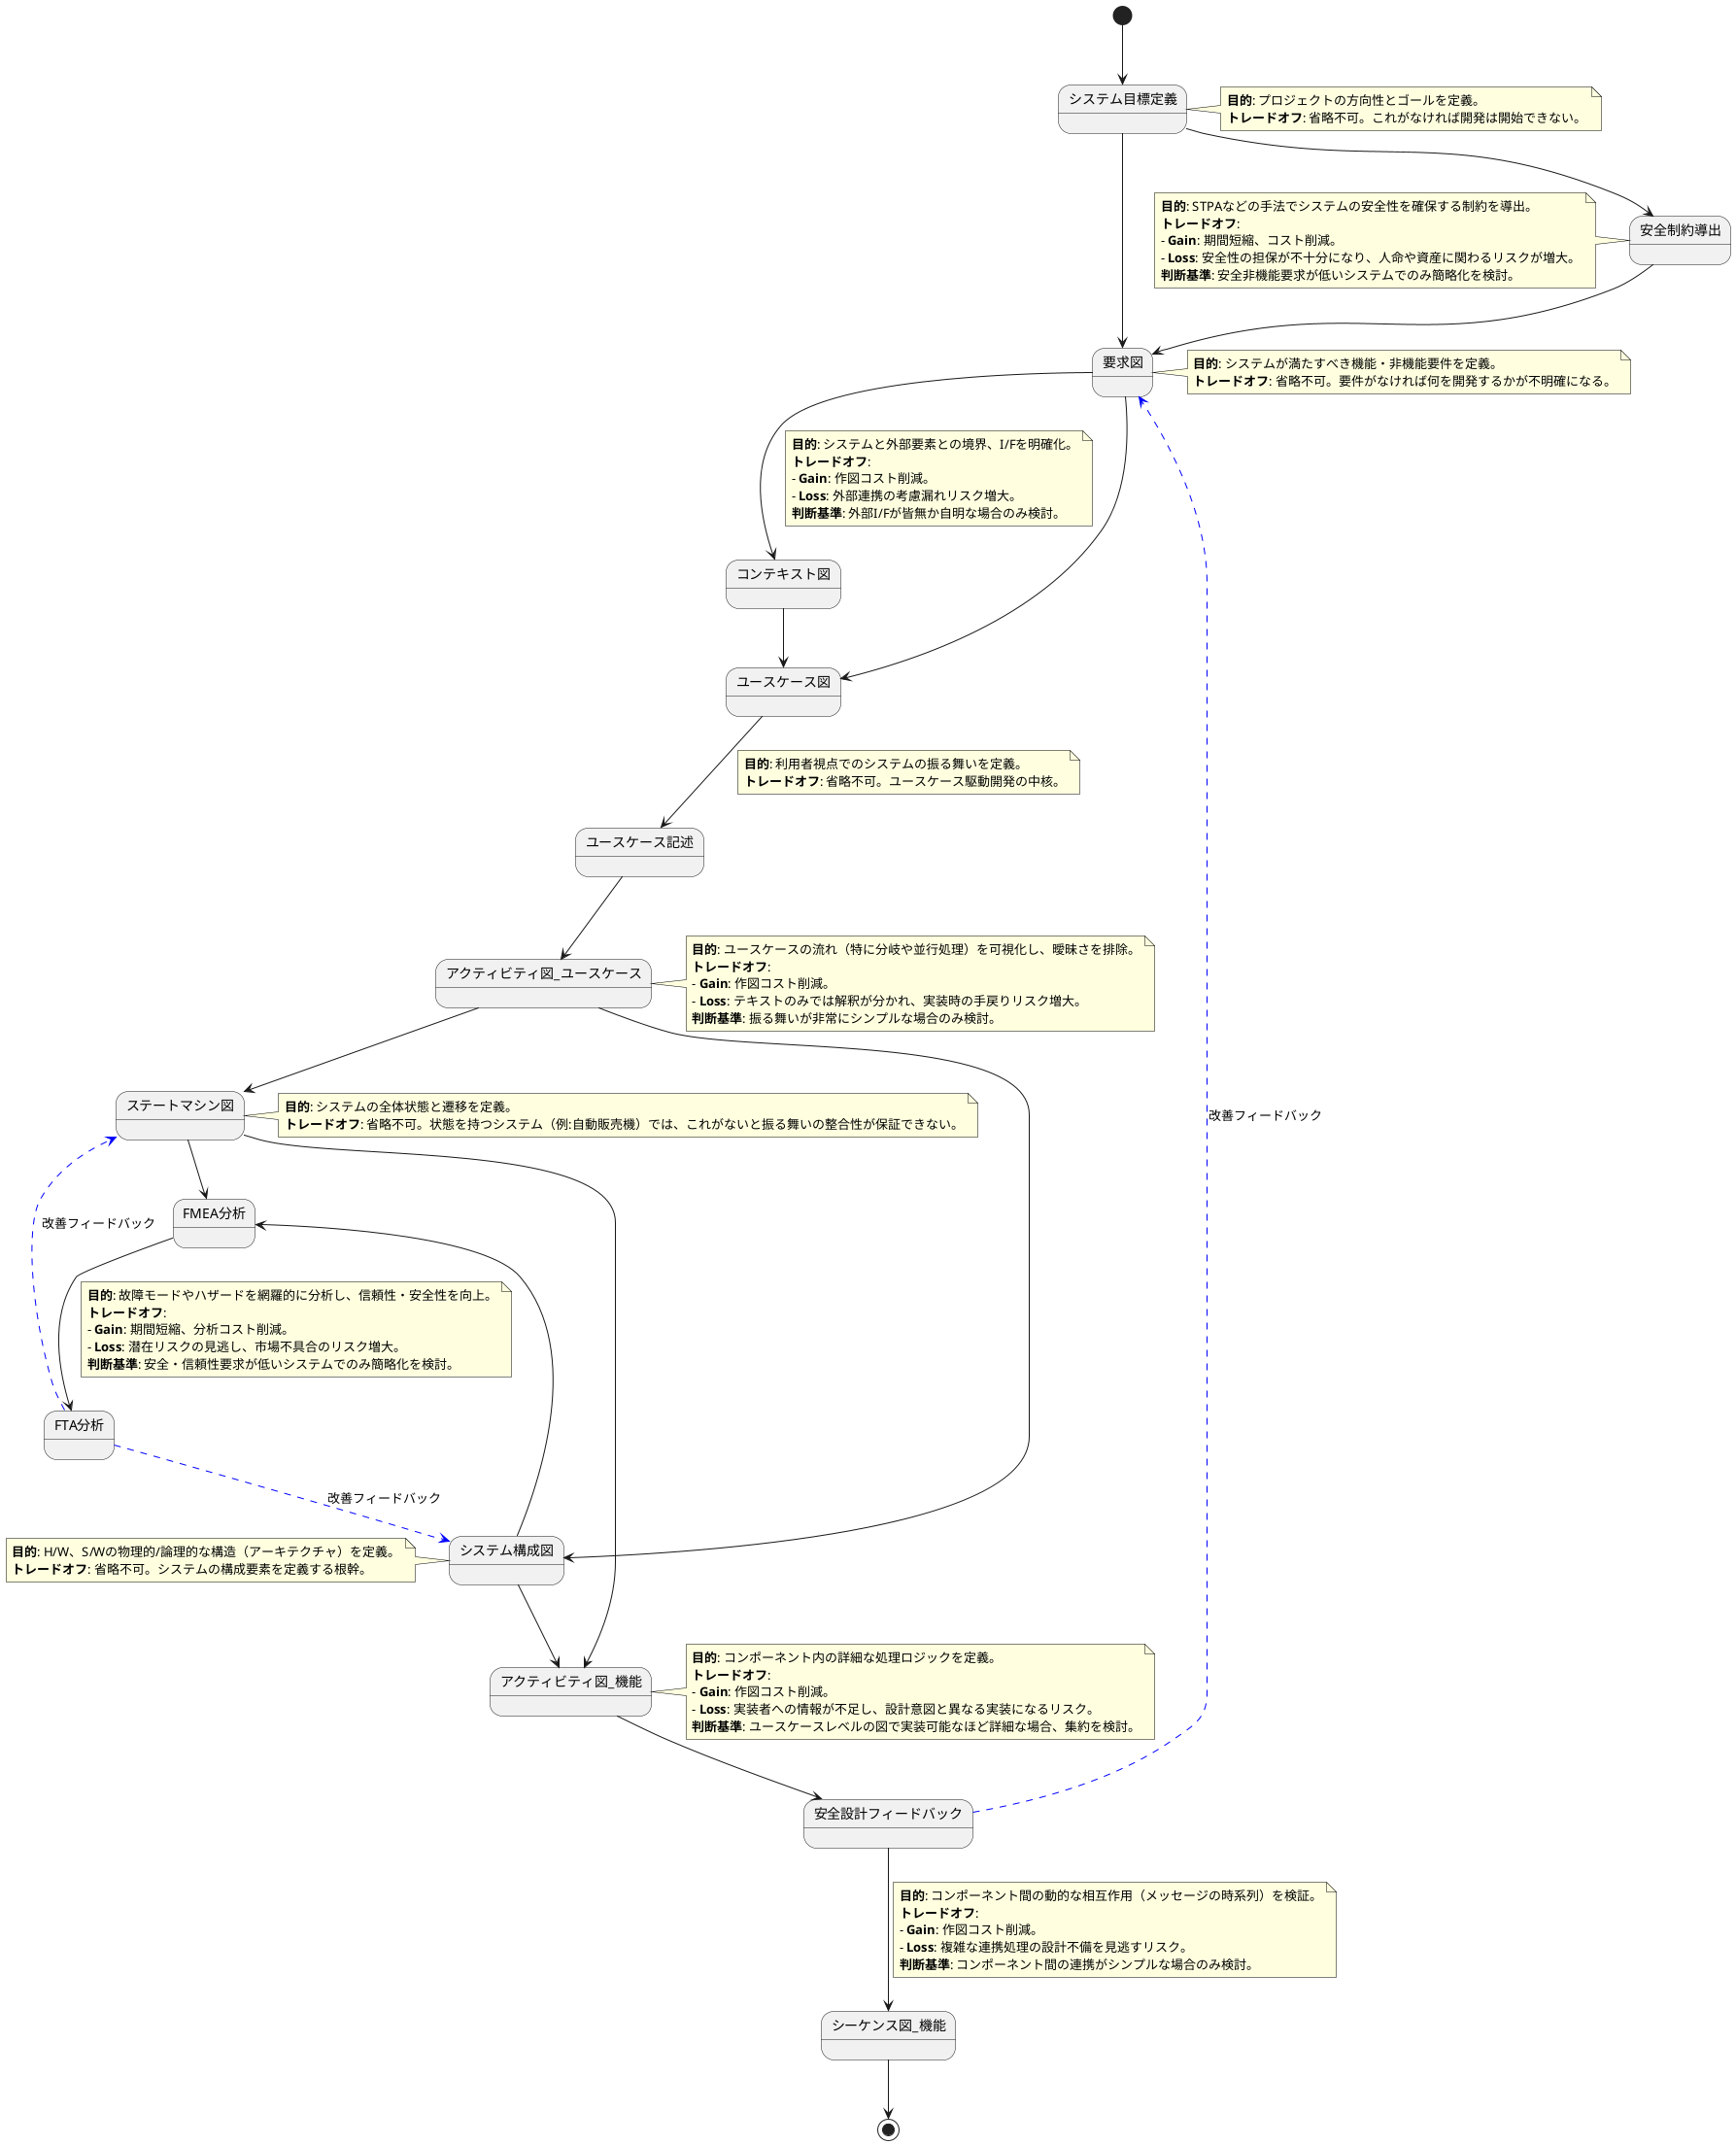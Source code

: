 @startuml
skinparam note {
    BackgroundColor #LightYellow
    BorderColor #Black
}

[*] --> システム目標定義
note right of システム目標定義
  **目的**: プロジェクトの方向性とゴールを定義。
  **トレードオフ**: 省略不可。これがなければ開発は開始できない。
end note

システム目標定義 --> 安全制約導出
note left of 安全制約導出
  **目的**: STPAなどの手法でシステムの安全性を確保する制約を導出。
  **トレードオフ**:
  - **Gain**: 期間短縮、コスト削減。
  - **Loss**: 安全性の担保が不十分になり、人命や資産に関わるリスクが増大。
  **判断基準**: 安全非機能要求が低いシステムでのみ簡略化を検討。
end note

安全制約導出 --> 要求図
システム目標定義 --> 要求図
note right of 要求図
  **目的**: システムが満たすべき機能・非機能要件を定義。
  **トレードオフ**: 省略不可。要件がなければ何を開発するかが不明確になる。
end note

要求図 --> コンテキスト図
note on link
  **目的**: システムと外部要素との境界、I/Fを明確化。
  **トレードオフ**:
  - **Gain**: 作図コスト削減。
  - **Loss**: 外部連携の考慮漏れリスク増大。
  **判断基準**: 外部I/Fが皆無か自明な場合のみ検討。
end note

コンテキスト図 --> ユースケース図
要求図 --> ユースケース図
ユースケース図 --> ユースケース記述
note on link
  **目的**: 利用者視点でのシステムの振る舞いを定義。
  **トレードオフ**: 省略不可。ユースケース駆動開発の中核。
end note

ユースケース記述 --> アクティビティ図_ユースケース
note right of アクティビティ図_ユースケース
  **目的**: ユースケースの流れ（特に分岐や並行処理）を可視化し、曖昧さを排除。
  **トレードオフ**:
  - **Gain**: 作図コスト削減。
  - **Loss**: テキストのみでは解釈が分かれ、実装時の手戻りリスク増大。
  **判断基準**: 振る舞いが非常にシンプルな場合のみ検討。
end note

アクティビティ図_ユースケース --> ステートマシン図
note right of ステートマシン図
  **目的**: システムの全体状態と遷移を定義。
  **トレードオフ**: 省略不可。状態を持つシステム（例:自動販売機）では、これがないと振る舞いの整合性が保証できない。
end note

アクティビティ図_ユースケース --> システム構成図
note left of システム構成図
  **目的**: H/W、S/Wの物理的/論理的な構造（アーキテクチャ）を定義。
  **トレードオフ**: 省略不可。システムの構成要素を定義する根幹。
end note


システム構成図 --> FMEA分析
ステートマシン図 --> FMEA分析
FMEA分析 --> FTA分析
note on link
  **目的**: 故障モードやハザードを網羅的に分析し、信頼性・安全性を向上。
  **トレードオフ**:
  - **Gain**: 期間短縮、分析コスト削減。
  - **Loss**: 潜在リスクの見逃し、市場不具合のリスク増大。
  **判断基準**: 安全・信頼性要求が低いシステムでのみ簡略化を検討。
end note

FTA分析 -[#blue,dashed]-> システム構成図 : 改善フィードバック
FTA分析 -[#blue,dashed]-> ステートマシン図 : 改善フィードバック

ステートマシン図 --> アクティビティ図_機能
システム構成図 --> アクティビティ図_機能
note right of アクティビティ図_機能
  **目的**: コンポーネント内の詳細な処理ロジックを定義。
  **トレードオフ**:
  - **Gain**: 作図コスト削減。
  - **Loss**: 実装者への情報が不足し、設計意図と異なる実装になるリスク。
  **判断基準**: ユースケースレベルの図で実装可能なほど詳細な場合、集約を検討。
end note

アクティビティ図_機能 --> 安全設計フィードバック
安全設計フィードバック -[#blue,dashed]-> 要求図 : 改善フィードバック
安全設計フィードバック --> シーケンス図_機能
note on link
  **目的**: コンポーネント間の動的な相互作用（メッセージの時系列）を検証。
  **トレードオフ**:
  - **Gain**: 作図コスト削減。
  - **Loss**: 複雑な連携処理の設計不備を見逃すリスク。
  **判断基準**: コンポーネント間の連携がシンプルな場合のみ検討。
end note

シーケンス図_機能 --> [*]

@enduml